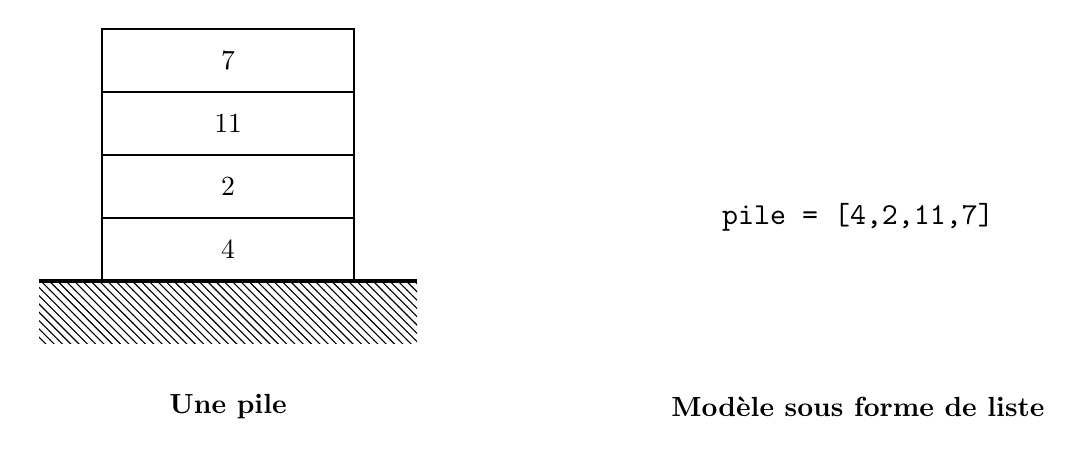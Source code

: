 
\usetikzlibrary{patterns}

\begin{tikzpicture}[scale=0.8]

\draw[ultra thick] (-3,0) -- (3,0);
\fill[pattern=north west lines] (-3,-1) rectangle (3,0);

\draw[thick] (-2,0) rectangle ++(4,1);
\node at (0,0.5) {$4$};

\draw[thick] (-2,1) rectangle ++(4,1);
\node at (0,1.5) {$2$};

\draw[thick] (-2,2) rectangle ++(4,1);
\node at (0,2.5) {$11$};

\draw[thick] (-2,3) rectangle ++(4,1);
\node at (0,3.5) {$7$};

\node at (0,-2) {\bf Une pile};


\begin{scope}[xshift=10cm]

\node[scale=1.1] at (0,1) {\bf\texttt{pile = [4,2,11,7]}};
\node at (0,-2) {\bf Mod\`ele sous forme de liste};

\end{scope}

\end{tikzpicture}
